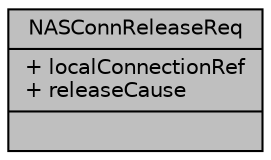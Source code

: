 digraph "NASConnReleaseReq"
{
 // LATEX_PDF_SIZE
  edge [fontname="Helvetica",fontsize="10",labelfontname="Helvetica",labelfontsize="10"];
  node [fontname="Helvetica",fontsize="10",shape=record];
  Node1 [label="{NASConnReleaseReq\n|+ localConnectionRef\l+ releaseCause\l|}",height=0.2,width=0.4,color="black", fillcolor="grey75", style="filled", fontcolor="black",tooltip=" "];
}
